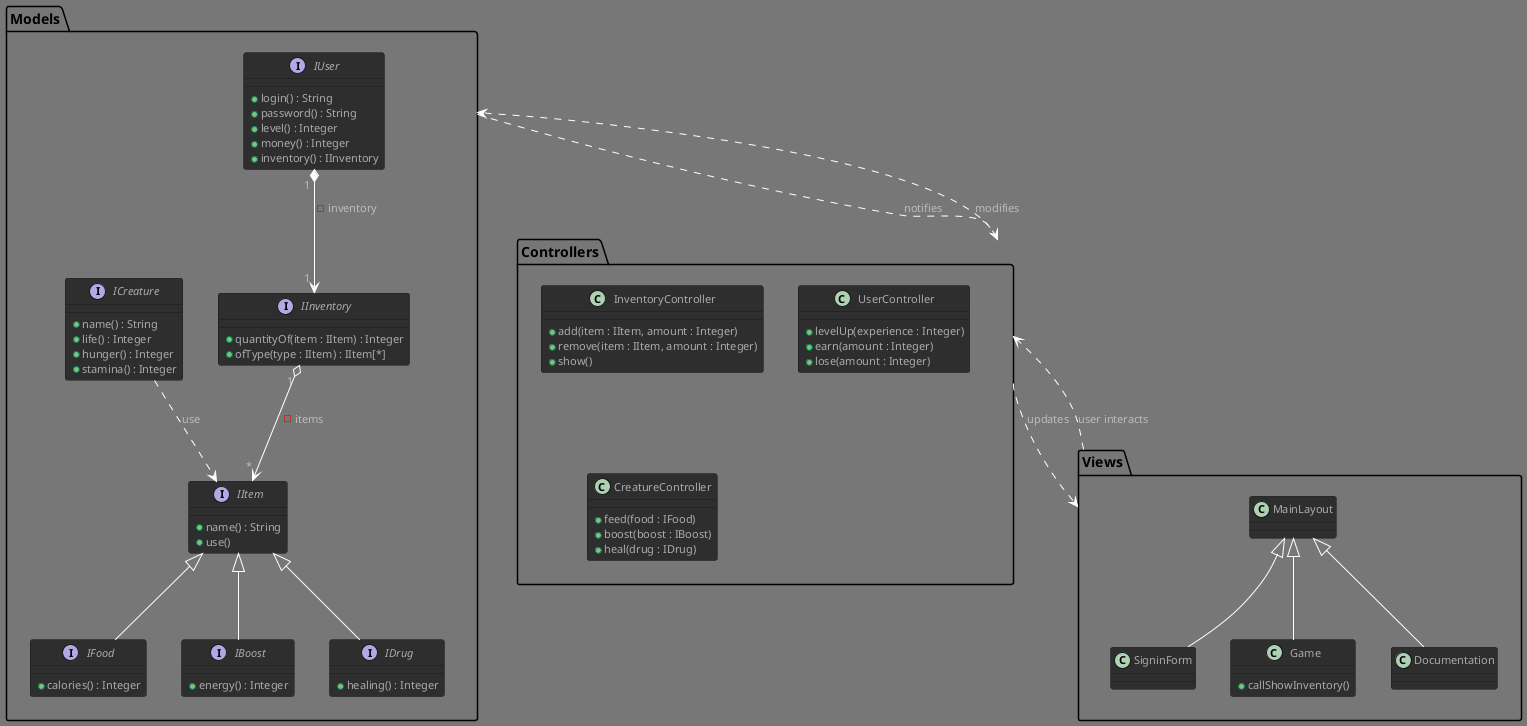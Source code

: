 @startuml VirtualNoe

!theme reddress-darkgreen

package Models
{
    interface IUser
    {
        + login() : String
        + password() : String
        + level() : Integer
        + money() : Integer
        + inventory() : IInventory
    }

    interface IInventory 
    { 
        + quantityOf(item : IItem) : Integer
        + ofType(type : IItem) : IItem[*]
    }

    interface IItem
    {
        + name() : String
        + use()
    }

    interface IFood implements IItem
    {
        /' number of points added to hunger gauge '/
        + calories() : Integer  
    }

    interface IBoost implements IItem
    {
        /' number of points added to stamina gauge '/
        + energy() : Integer
    }

    interface IDrug implements IItem
    {
        /' number of points added to life gauge '/
        + healing() : Integer
    }

    interface ICreature 
    { 
        + name() : String
        + life() : Integer
        + hunger() : Integer
        + stamina() : Integer
    }
}

package Controllers 
{ 
    class InventoryController
    {
        + add(item : IItem, amount : Integer) 
        + remove(item : IItem, amount : Integer)
        + show()
    }

    class UserController
    {
        /' Authentication system managed by laravel'/
        + levelUp(experience : Integer)
        + earn(amount : Integer) /' money '/
        + lose(amount : Integer) /' money '/
    }

    class CreatureController
    {
        + feed(food : IFood)
        + boost(boost : IBoost)
        + heal(drug : IDrug)
    }
}

package Views 
{ 
    class MainLayout
    class SigninForm extends MainLayout   /' home, index '/
    class Game extends MainLayout   /' main game window '/
    {
        + callShowInventory()
    }
    class Documentation extends MainLayout   /' tutorial, etc. '/
}

/' RELATIONS '/
IUser" 1 " *--> " 1 "IInventory : - inventory
IInventory" 1 " o--> " * "IItem : - items
ICreature ..> IItem : use               /' TODO - not sure '/


/' MVC '/
Controllers ..> Models : modifies
Controllers ..> Views : updates
Views ..> Controllers : user interacts
Models ..> Controllers : notifies 

@enduml